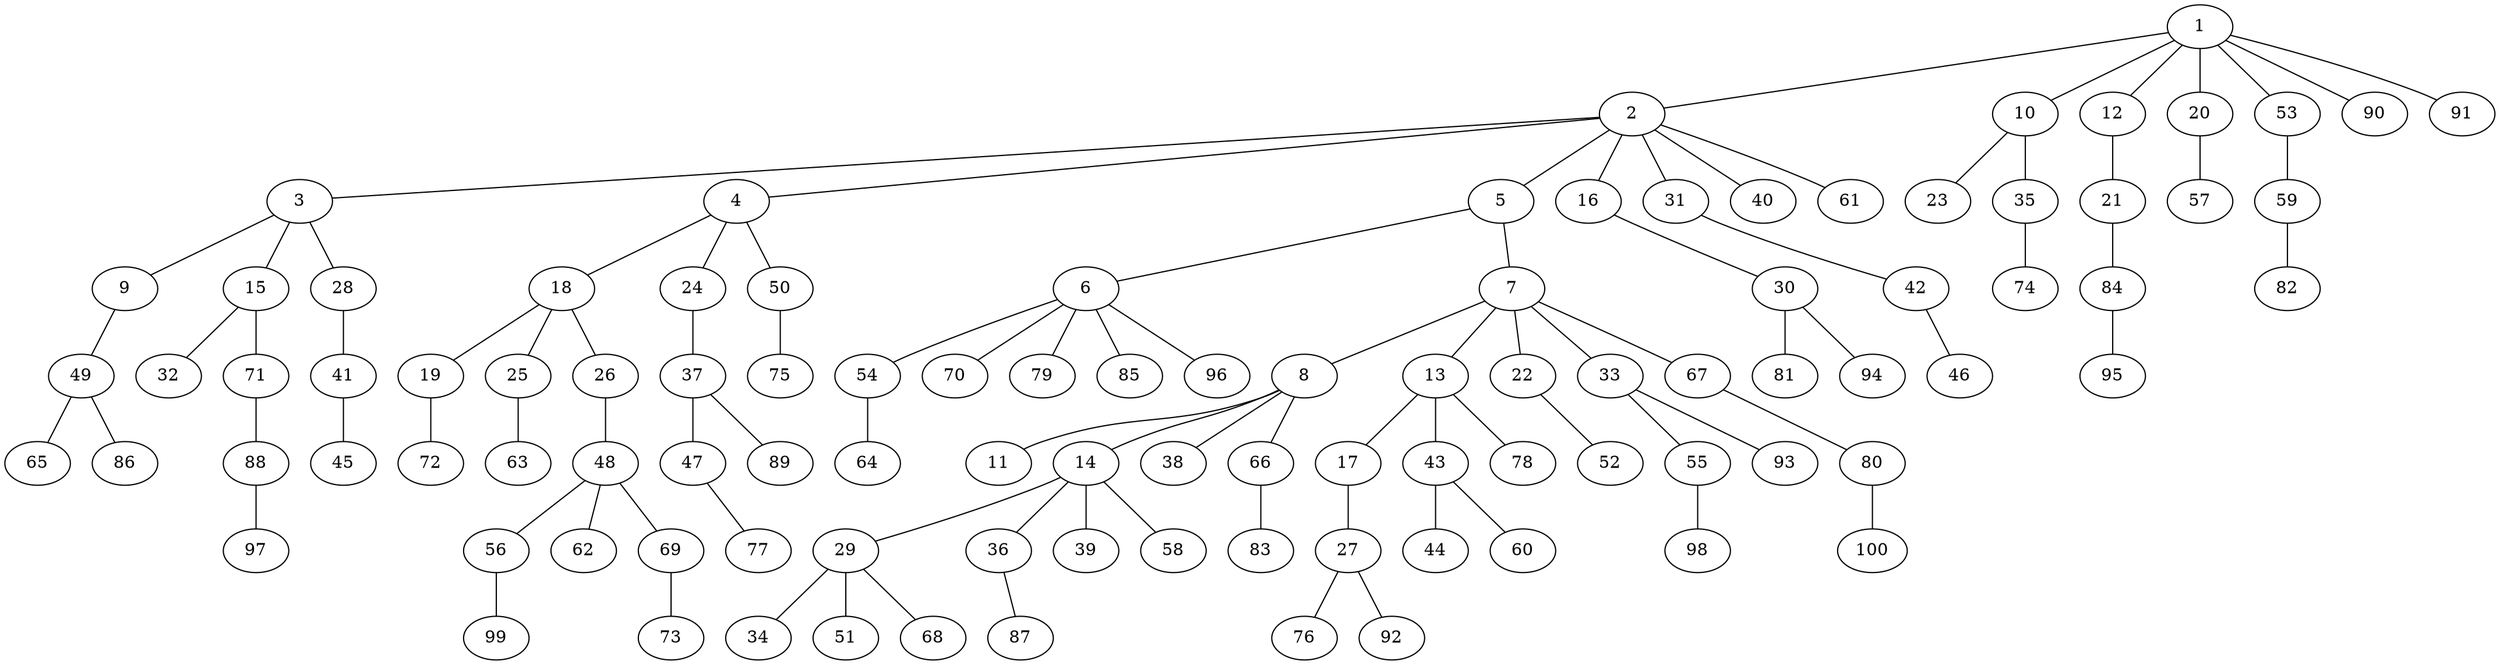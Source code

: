 graph graphname {1--2
1--10
1--12
1--20
1--53
1--90
1--91
2--3
2--4
2--5
2--16
2--31
2--40
2--61
3--9
3--15
3--28
4--18
4--24
4--50
5--6
5--7
6--54
6--70
6--79
6--85
6--96
7--8
7--13
7--22
7--33
7--67
8--11
8--14
8--38
8--66
9--49
10--23
10--35
12--21
13--17
13--43
13--78
14--29
14--36
14--39
14--58
15--32
15--71
16--30
17--27
18--19
18--25
18--26
19--72
20--57
21--84
22--52
24--37
25--63
26--48
27--76
27--92
28--41
29--34
29--51
29--68
30--81
30--94
31--42
33--55
33--93
35--74
36--87
37--47
37--89
41--45
42--46
43--44
43--60
47--77
48--56
48--62
48--69
49--65
49--86
50--75
53--59
54--64
55--98
56--99
59--82
66--83
67--80
69--73
71--88
80--100
84--95
88--97
}